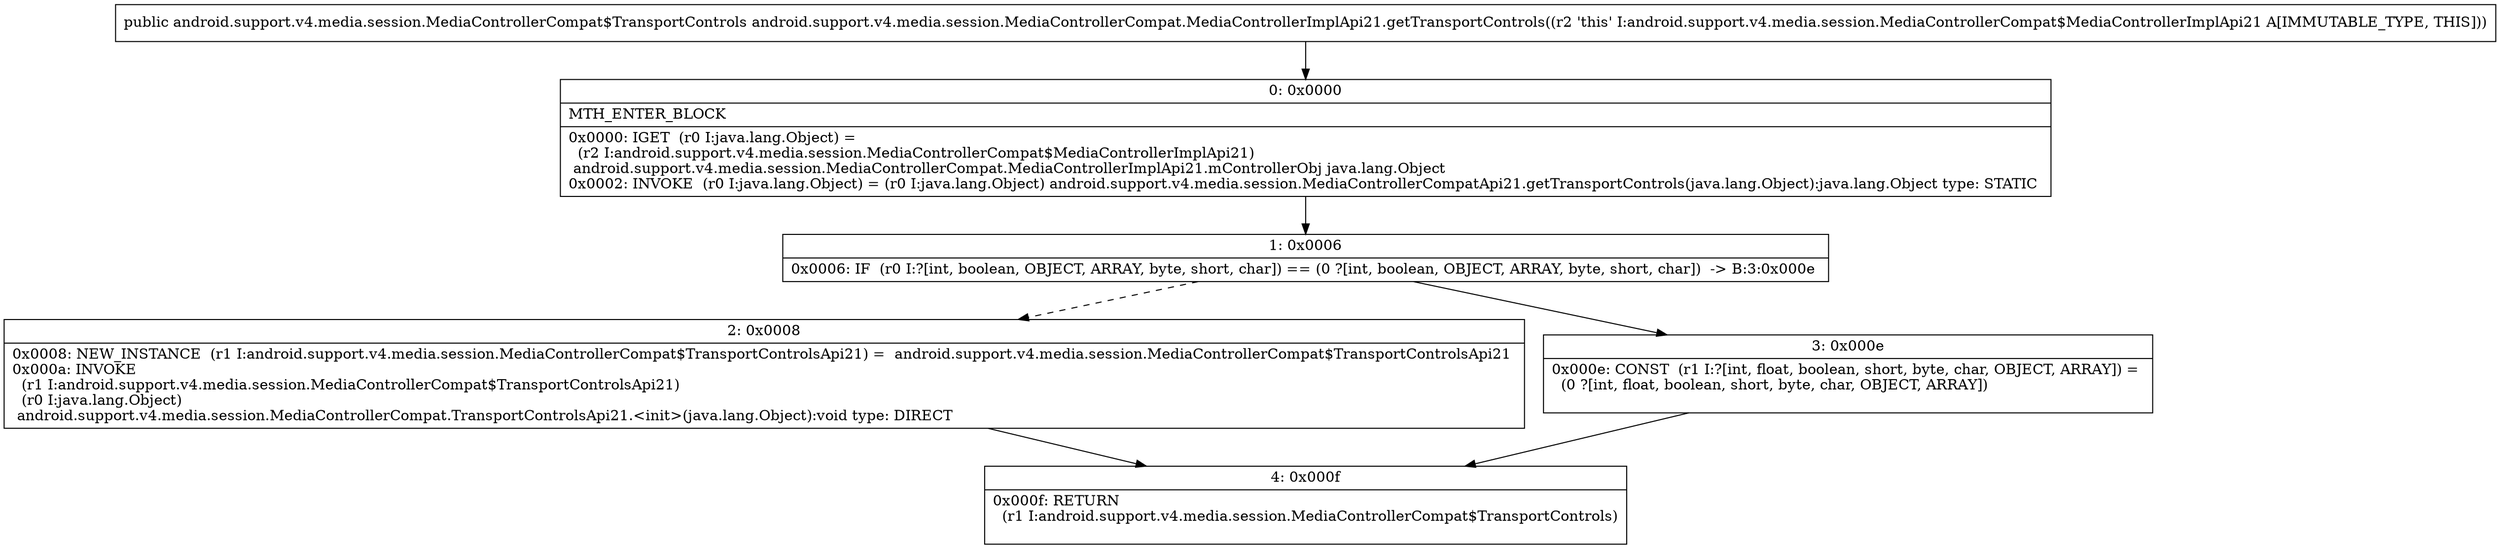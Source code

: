 digraph "CFG forandroid.support.v4.media.session.MediaControllerCompat.MediaControllerImplApi21.getTransportControls()Landroid\/support\/v4\/media\/session\/MediaControllerCompat$TransportControls;" {
Node_0 [shape=record,label="{0\:\ 0x0000|MTH_ENTER_BLOCK\l|0x0000: IGET  (r0 I:java.lang.Object) = \l  (r2 I:android.support.v4.media.session.MediaControllerCompat$MediaControllerImplApi21)\l android.support.v4.media.session.MediaControllerCompat.MediaControllerImplApi21.mControllerObj java.lang.Object \l0x0002: INVOKE  (r0 I:java.lang.Object) = (r0 I:java.lang.Object) android.support.v4.media.session.MediaControllerCompatApi21.getTransportControls(java.lang.Object):java.lang.Object type: STATIC \l}"];
Node_1 [shape=record,label="{1\:\ 0x0006|0x0006: IF  (r0 I:?[int, boolean, OBJECT, ARRAY, byte, short, char]) == (0 ?[int, boolean, OBJECT, ARRAY, byte, short, char])  \-\> B:3:0x000e \l}"];
Node_2 [shape=record,label="{2\:\ 0x0008|0x0008: NEW_INSTANCE  (r1 I:android.support.v4.media.session.MediaControllerCompat$TransportControlsApi21) =  android.support.v4.media.session.MediaControllerCompat$TransportControlsApi21 \l0x000a: INVOKE  \l  (r1 I:android.support.v4.media.session.MediaControllerCompat$TransportControlsApi21)\l  (r0 I:java.lang.Object)\l android.support.v4.media.session.MediaControllerCompat.TransportControlsApi21.\<init\>(java.lang.Object):void type: DIRECT \l}"];
Node_3 [shape=record,label="{3\:\ 0x000e|0x000e: CONST  (r1 I:?[int, float, boolean, short, byte, char, OBJECT, ARRAY]) = \l  (0 ?[int, float, boolean, short, byte, char, OBJECT, ARRAY])\l \l}"];
Node_4 [shape=record,label="{4\:\ 0x000f|0x000f: RETURN  \l  (r1 I:android.support.v4.media.session.MediaControllerCompat$TransportControls)\l \l}"];
MethodNode[shape=record,label="{public android.support.v4.media.session.MediaControllerCompat$TransportControls android.support.v4.media.session.MediaControllerCompat.MediaControllerImplApi21.getTransportControls((r2 'this' I:android.support.v4.media.session.MediaControllerCompat$MediaControllerImplApi21 A[IMMUTABLE_TYPE, THIS])) }"];
MethodNode -> Node_0;
Node_0 -> Node_1;
Node_1 -> Node_2[style=dashed];
Node_1 -> Node_3;
Node_2 -> Node_4;
Node_3 -> Node_4;
}

